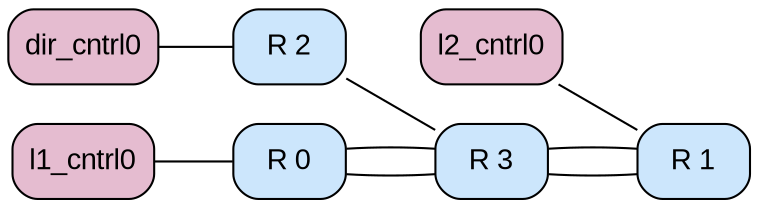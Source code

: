 graph G {
rankdir=LR;
"system.ruby.network.routers0" [color="#000000", fillcolor="#cce6fc", fontcolor="#000000", fontname=Arial, fontsize=14, label="R 0", shape=Mrecord, style="rounded, filled"];
"system.ruby.network.routers1" [color="#000000", fillcolor="#cce6fc", fontcolor="#000000", fontname=Arial, fontsize=14, label="R 1", shape=Mrecord, style="rounded, filled"];
"system.ruby.network.routers2" [color="#000000", fillcolor="#cce6fc", fontcolor="#000000", fontname=Arial, fontsize=14, label="R 2", shape=Mrecord, style="rounded, filled"];
"system.ruby.network.routers3" [color="#000000", fillcolor="#cce6fc", fontcolor="#000000", fontname=Arial, fontsize=14, label="R 3", shape=Mrecord, style="rounded, filled"];
"system.ruby.network.routers0" -- "system.ruby.network.routers3";
"system.ruby.network.routers1" -- "system.ruby.network.routers3";
"system.ruby.network.routers2" -- "system.ruby.network.routers3";
"system.ruby.network.routers3" -- "system.ruby.network.routers0";
"system.ruby.network.routers3" -- "system.ruby.network.routers1";
"system.ruby.l1_cntrl0" [color="#000000", fillcolor="#e5bcd0", fontcolor="#000000", fontname=Arial, fontsize=14, label=l1_cntrl0, shape=Mrecord, style="rounded, filled"];
"system.ruby.l1_cntrl0" -- "system.ruby.network.routers0";
"system.ruby.l2_cntrl0" [color="#000000", fillcolor="#e5bcd0", fontcolor="#000000", fontname=Arial, fontsize=14, label=l2_cntrl0, shape=Mrecord, style="rounded, filled"];
"system.ruby.l2_cntrl0" -- "system.ruby.network.routers1";
"system.ruby.dir_cntrl0" [color="#000000", fillcolor="#e5bcd0", fontcolor="#000000", fontname=Arial, fontsize=14, label=dir_cntrl0, shape=Mrecord, style="rounded, filled"];
"system.ruby.dir_cntrl0" -- "system.ruby.network.routers2";
}
